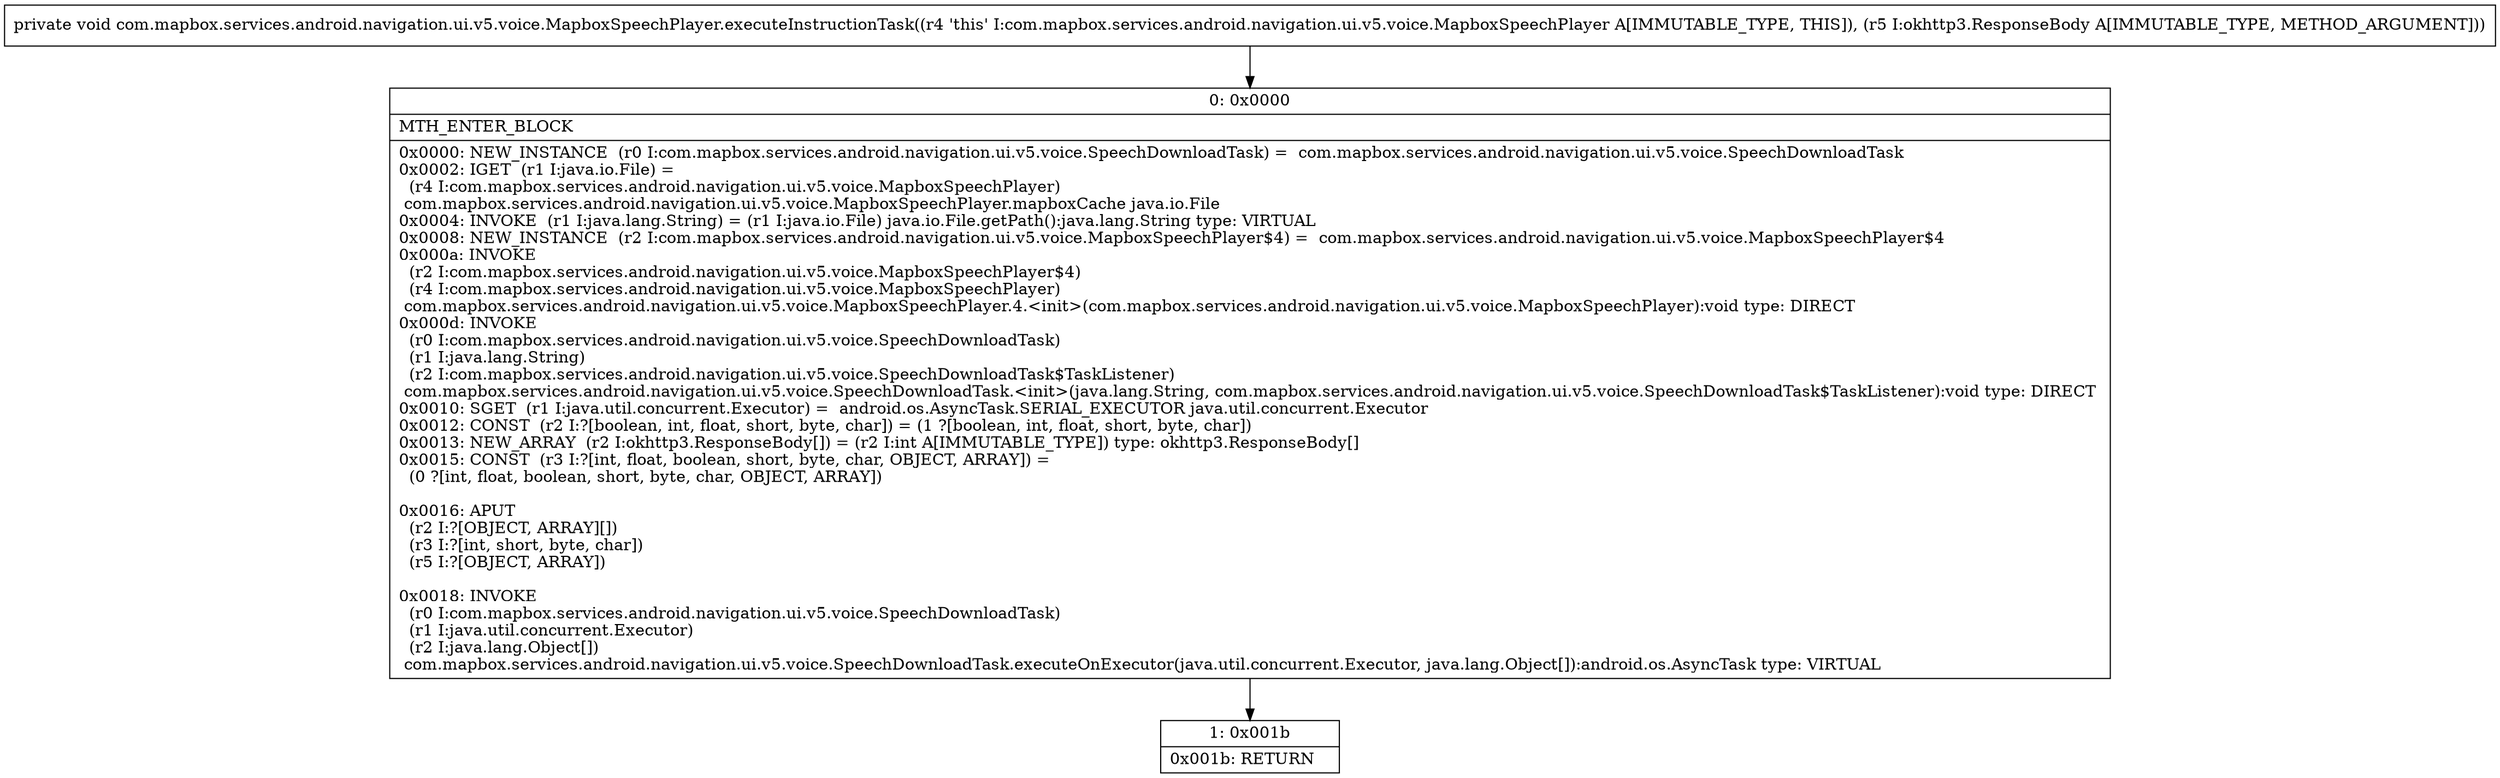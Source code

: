 digraph "CFG forcom.mapbox.services.android.navigation.ui.v5.voice.MapboxSpeechPlayer.executeInstructionTask(Lokhttp3\/ResponseBody;)V" {
Node_0 [shape=record,label="{0\:\ 0x0000|MTH_ENTER_BLOCK\l|0x0000: NEW_INSTANCE  (r0 I:com.mapbox.services.android.navigation.ui.v5.voice.SpeechDownloadTask) =  com.mapbox.services.android.navigation.ui.v5.voice.SpeechDownloadTask \l0x0002: IGET  (r1 I:java.io.File) = \l  (r4 I:com.mapbox.services.android.navigation.ui.v5.voice.MapboxSpeechPlayer)\l com.mapbox.services.android.navigation.ui.v5.voice.MapboxSpeechPlayer.mapboxCache java.io.File \l0x0004: INVOKE  (r1 I:java.lang.String) = (r1 I:java.io.File) java.io.File.getPath():java.lang.String type: VIRTUAL \l0x0008: NEW_INSTANCE  (r2 I:com.mapbox.services.android.navigation.ui.v5.voice.MapboxSpeechPlayer$4) =  com.mapbox.services.android.navigation.ui.v5.voice.MapboxSpeechPlayer$4 \l0x000a: INVOKE  \l  (r2 I:com.mapbox.services.android.navigation.ui.v5.voice.MapboxSpeechPlayer$4)\l  (r4 I:com.mapbox.services.android.navigation.ui.v5.voice.MapboxSpeechPlayer)\l com.mapbox.services.android.navigation.ui.v5.voice.MapboxSpeechPlayer.4.\<init\>(com.mapbox.services.android.navigation.ui.v5.voice.MapboxSpeechPlayer):void type: DIRECT \l0x000d: INVOKE  \l  (r0 I:com.mapbox.services.android.navigation.ui.v5.voice.SpeechDownloadTask)\l  (r1 I:java.lang.String)\l  (r2 I:com.mapbox.services.android.navigation.ui.v5.voice.SpeechDownloadTask$TaskListener)\l com.mapbox.services.android.navigation.ui.v5.voice.SpeechDownloadTask.\<init\>(java.lang.String, com.mapbox.services.android.navigation.ui.v5.voice.SpeechDownloadTask$TaskListener):void type: DIRECT \l0x0010: SGET  (r1 I:java.util.concurrent.Executor) =  android.os.AsyncTask.SERIAL_EXECUTOR java.util.concurrent.Executor \l0x0012: CONST  (r2 I:?[boolean, int, float, short, byte, char]) = (1 ?[boolean, int, float, short, byte, char]) \l0x0013: NEW_ARRAY  (r2 I:okhttp3.ResponseBody[]) = (r2 I:int A[IMMUTABLE_TYPE]) type: okhttp3.ResponseBody[] \l0x0015: CONST  (r3 I:?[int, float, boolean, short, byte, char, OBJECT, ARRAY]) = \l  (0 ?[int, float, boolean, short, byte, char, OBJECT, ARRAY])\l \l0x0016: APUT  \l  (r2 I:?[OBJECT, ARRAY][])\l  (r3 I:?[int, short, byte, char])\l  (r5 I:?[OBJECT, ARRAY])\l \l0x0018: INVOKE  \l  (r0 I:com.mapbox.services.android.navigation.ui.v5.voice.SpeechDownloadTask)\l  (r1 I:java.util.concurrent.Executor)\l  (r2 I:java.lang.Object[])\l com.mapbox.services.android.navigation.ui.v5.voice.SpeechDownloadTask.executeOnExecutor(java.util.concurrent.Executor, java.lang.Object[]):android.os.AsyncTask type: VIRTUAL \l}"];
Node_1 [shape=record,label="{1\:\ 0x001b|0x001b: RETURN   \l}"];
MethodNode[shape=record,label="{private void com.mapbox.services.android.navigation.ui.v5.voice.MapboxSpeechPlayer.executeInstructionTask((r4 'this' I:com.mapbox.services.android.navigation.ui.v5.voice.MapboxSpeechPlayer A[IMMUTABLE_TYPE, THIS]), (r5 I:okhttp3.ResponseBody A[IMMUTABLE_TYPE, METHOD_ARGUMENT])) }"];
MethodNode -> Node_0;
Node_0 -> Node_1;
}


